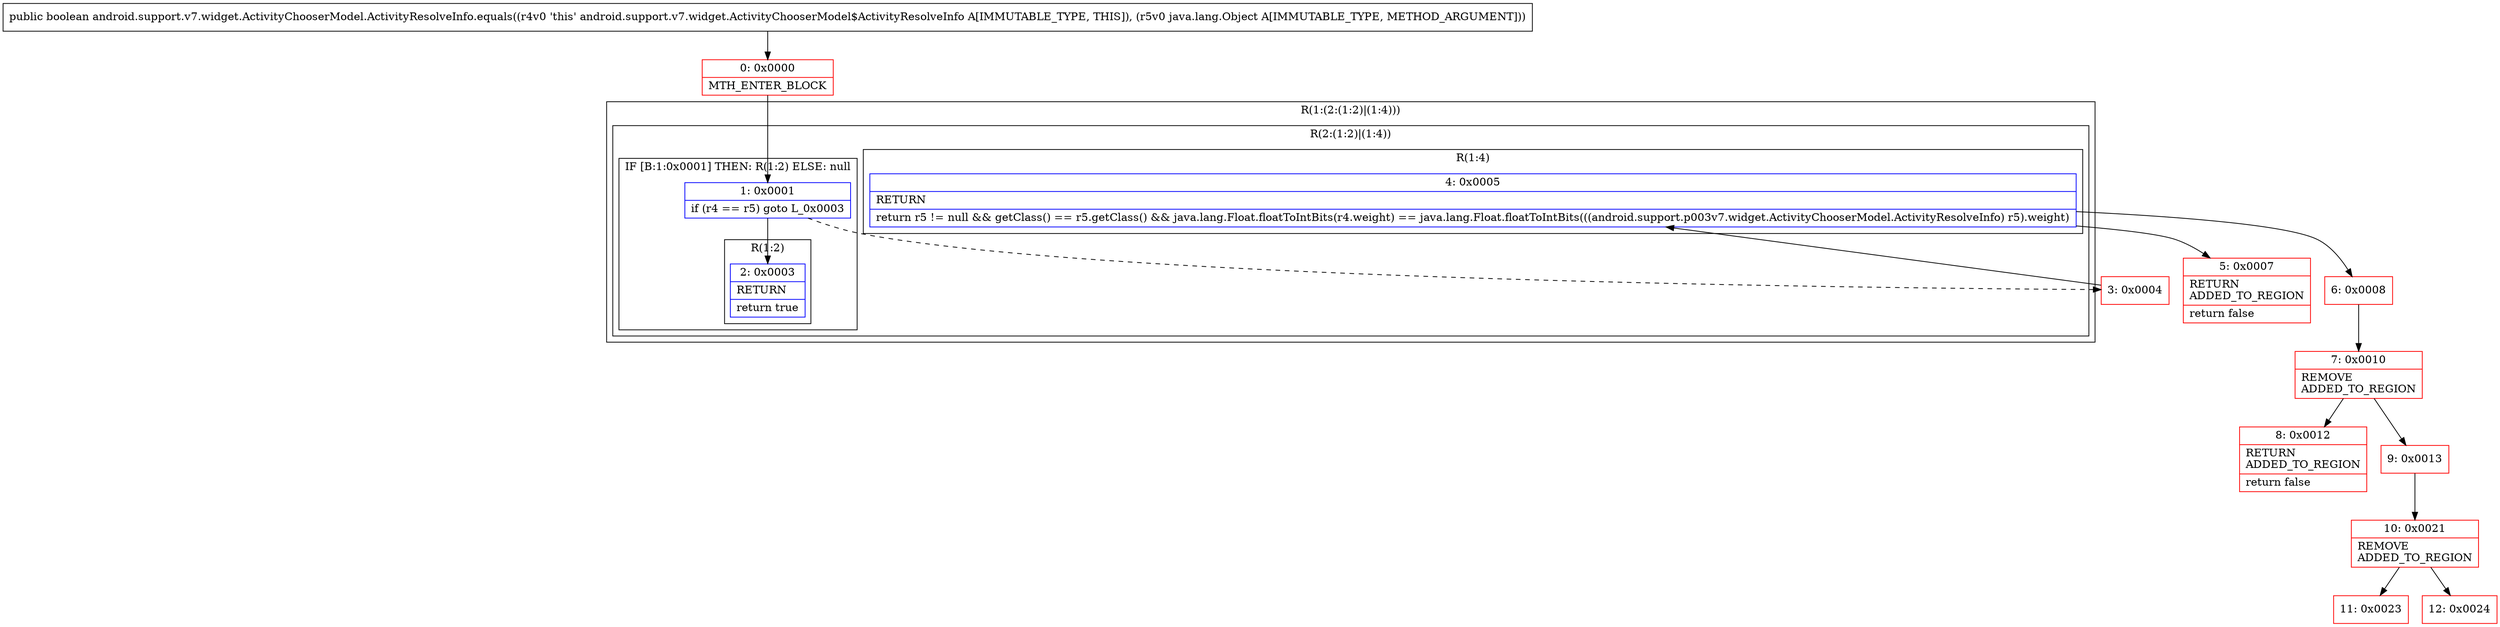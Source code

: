 digraph "CFG forandroid.support.v7.widget.ActivityChooserModel.ActivityResolveInfo.equals(Ljava\/lang\/Object;)Z" {
subgraph cluster_Region_2146049537 {
label = "R(1:(2:(1:2)|(1:4)))";
node [shape=record,color=blue];
subgraph cluster_Region_1335183457 {
label = "R(2:(1:2)|(1:4))";
node [shape=record,color=blue];
subgraph cluster_IfRegion_2129329527 {
label = "IF [B:1:0x0001] THEN: R(1:2) ELSE: null";
node [shape=record,color=blue];
Node_1 [shape=record,label="{1\:\ 0x0001|if (r4 == r5) goto L_0x0003\l}"];
subgraph cluster_Region_1630608366 {
label = "R(1:2)";
node [shape=record,color=blue];
Node_2 [shape=record,label="{2\:\ 0x0003|RETURN\l|return true\l}"];
}
}
subgraph cluster_Region_1317276639 {
label = "R(1:4)";
node [shape=record,color=blue];
Node_4 [shape=record,label="{4\:\ 0x0005|RETURN\l|return r5 != null && getClass() == r5.getClass() && java.lang.Float.floatToIntBits(r4.weight) == java.lang.Float.floatToIntBits(((android.support.p003v7.widget.ActivityChooserModel.ActivityResolveInfo) r5).weight)\l}"];
}
}
}
Node_0 [shape=record,color=red,label="{0\:\ 0x0000|MTH_ENTER_BLOCK\l}"];
Node_3 [shape=record,color=red,label="{3\:\ 0x0004}"];
Node_5 [shape=record,color=red,label="{5\:\ 0x0007|RETURN\lADDED_TO_REGION\l|return false\l}"];
Node_6 [shape=record,color=red,label="{6\:\ 0x0008}"];
Node_7 [shape=record,color=red,label="{7\:\ 0x0010|REMOVE\lADDED_TO_REGION\l}"];
Node_8 [shape=record,color=red,label="{8\:\ 0x0012|RETURN\lADDED_TO_REGION\l|return false\l}"];
Node_9 [shape=record,color=red,label="{9\:\ 0x0013}"];
Node_10 [shape=record,color=red,label="{10\:\ 0x0021|REMOVE\lADDED_TO_REGION\l}"];
Node_11 [shape=record,color=red,label="{11\:\ 0x0023}"];
Node_12 [shape=record,color=red,label="{12\:\ 0x0024}"];
MethodNode[shape=record,label="{public boolean android.support.v7.widget.ActivityChooserModel.ActivityResolveInfo.equals((r4v0 'this' android.support.v7.widget.ActivityChooserModel$ActivityResolveInfo A[IMMUTABLE_TYPE, THIS]), (r5v0 java.lang.Object A[IMMUTABLE_TYPE, METHOD_ARGUMENT])) }"];
MethodNode -> Node_0;
Node_1 -> Node_2;
Node_1 -> Node_3[style=dashed];
Node_4 -> Node_5;
Node_4 -> Node_6;
Node_0 -> Node_1;
Node_3 -> Node_4;
Node_6 -> Node_7;
Node_7 -> Node_8;
Node_7 -> Node_9;
Node_9 -> Node_10;
Node_10 -> Node_11;
Node_10 -> Node_12;
}

